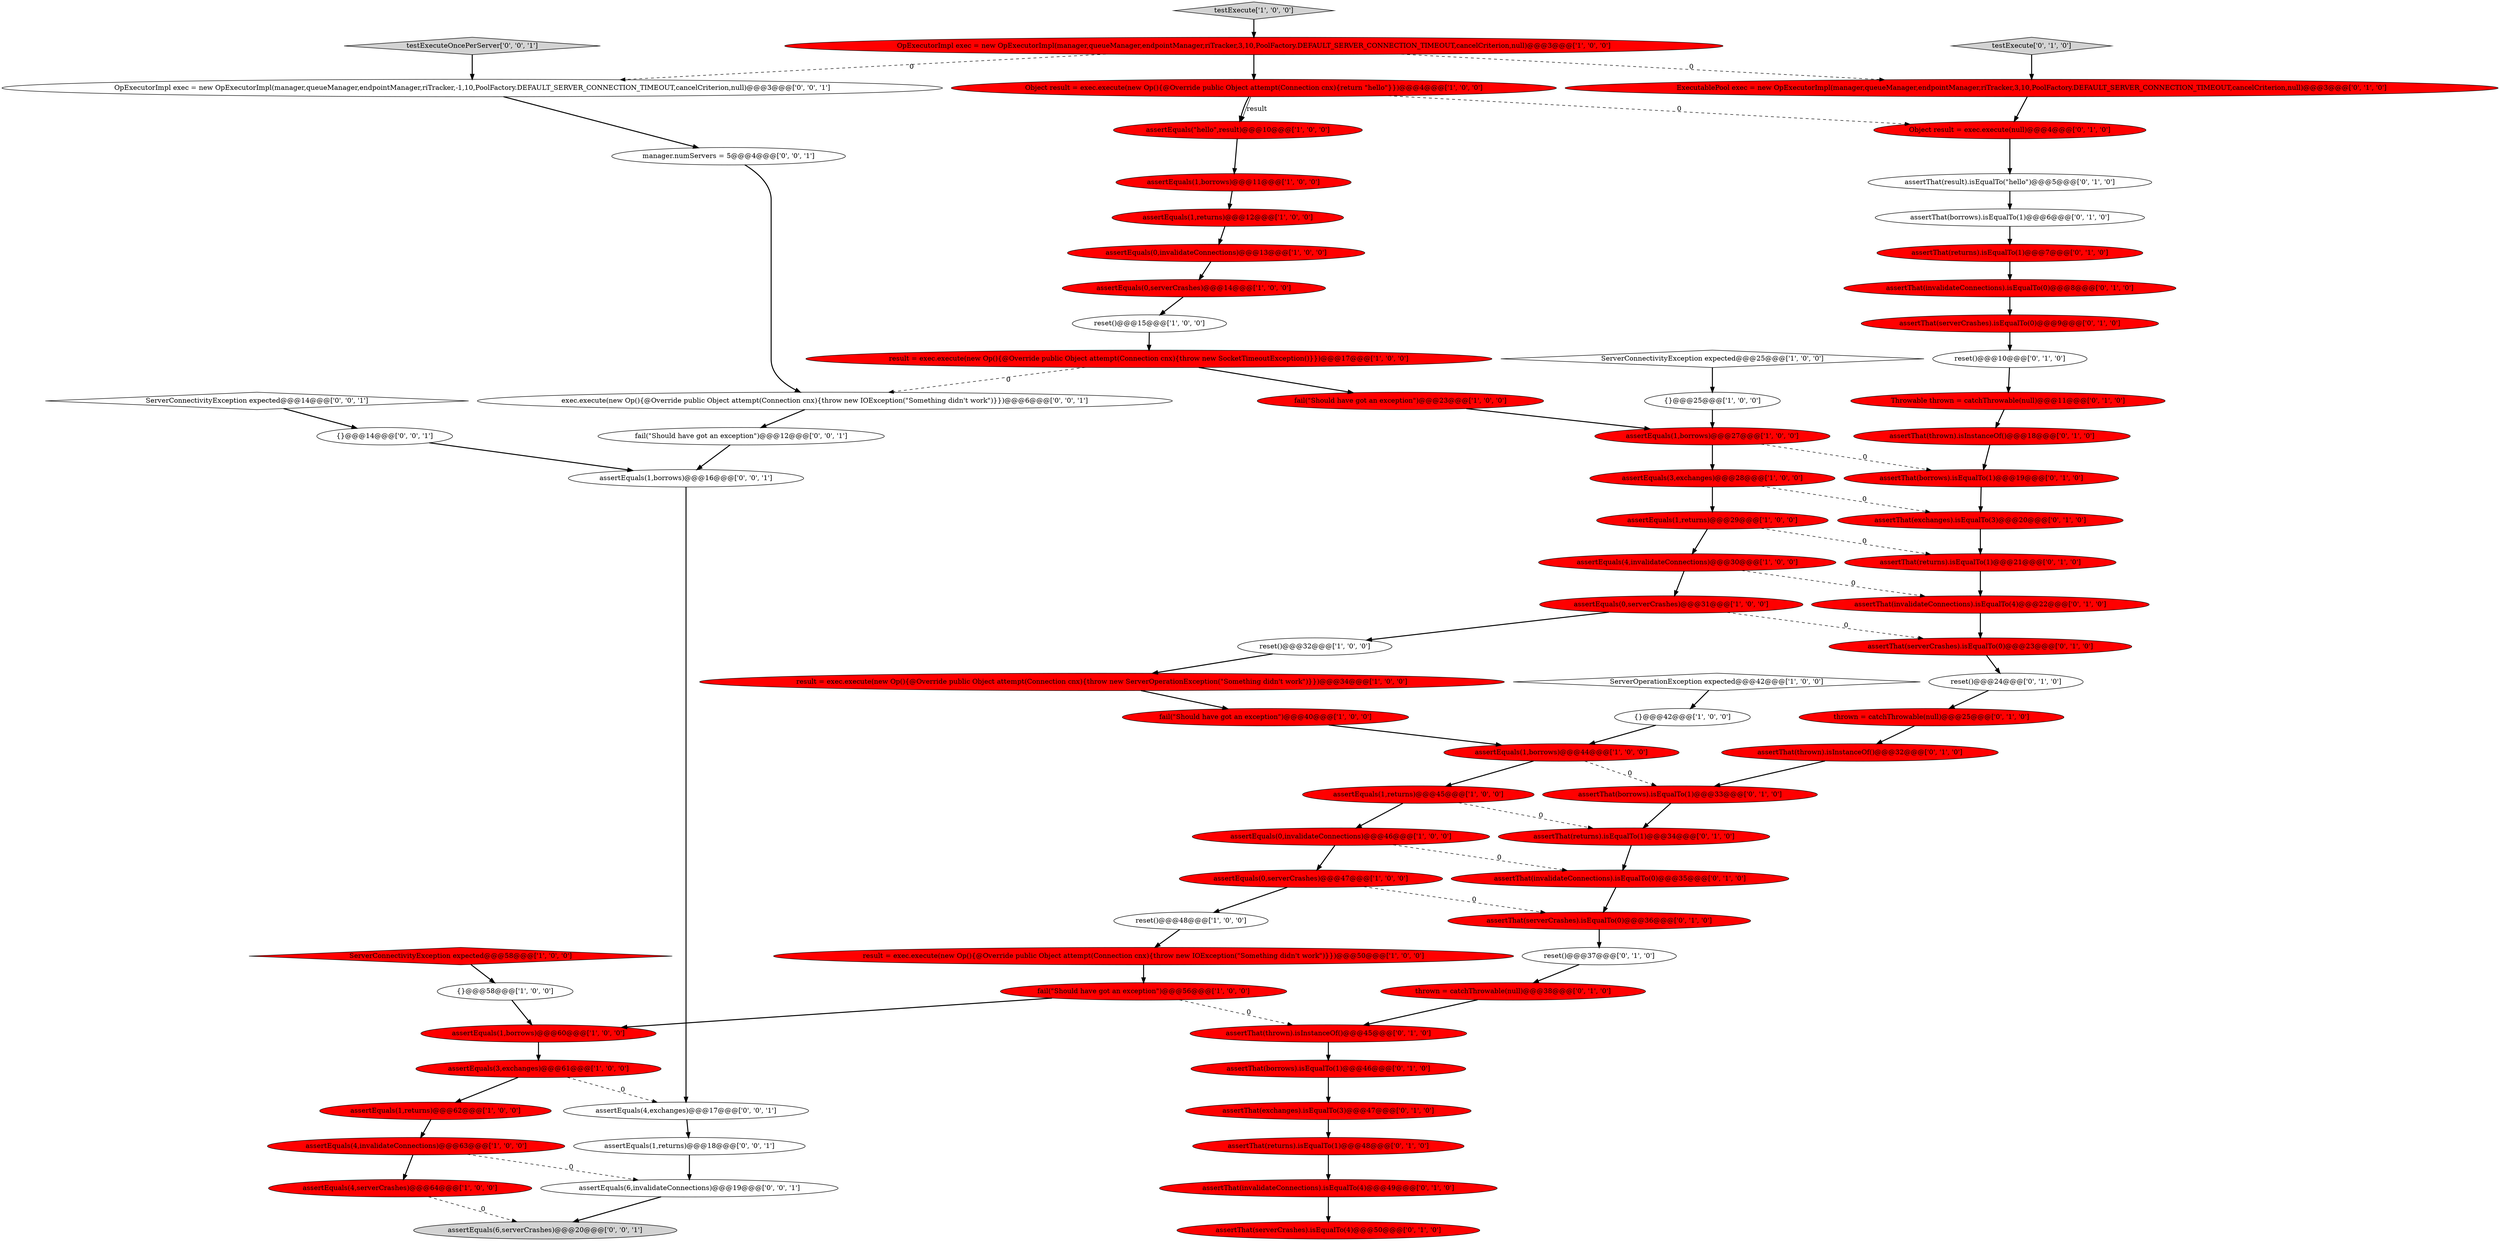 digraph {
62 [style = filled, label = "assertThat(invalidateConnections).isEqualTo(4)@@@22@@@['0', '1', '0']", fillcolor = red, shape = ellipse image = "AAA1AAABBB2BBB"];
52 [style = filled, label = "assertThat(borrows).isEqualTo(1)@@@46@@@['0', '1', '0']", fillcolor = red, shape = ellipse image = "AAA1AAABBB2BBB"];
71 [style = filled, label = "ServerConnectivityException expected@@@14@@@['0', '0', '1']", fillcolor = white, shape = diamond image = "AAA0AAABBB3BBB"];
13 [style = filled, label = "assertEquals(1,borrows)@@@27@@@['1', '0', '0']", fillcolor = red, shape = ellipse image = "AAA1AAABBB1BBB"];
14 [style = filled, label = "ServerConnectivityException expected@@@25@@@['1', '0', '0']", fillcolor = white, shape = diamond image = "AAA0AAABBB1BBB"];
11 [style = filled, label = "assertEquals(4,serverCrashes)@@@64@@@['1', '0', '0']", fillcolor = red, shape = ellipse image = "AAA1AAABBB1BBB"];
31 [style = filled, label = "assertEquals(0,invalidateConnections)@@@13@@@['1', '0', '0']", fillcolor = red, shape = ellipse image = "AAA1AAABBB1BBB"];
15 [style = filled, label = "reset()@@@48@@@['1', '0', '0']", fillcolor = white, shape = ellipse image = "AAA0AAABBB1BBB"];
35 [style = filled, label = "assertEquals(1,borrows)@@@44@@@['1', '0', '0']", fillcolor = red, shape = ellipse image = "AAA1AAABBB1BBB"];
69 [style = filled, label = "assertEquals(6,serverCrashes)@@@20@@@['0', '0', '1']", fillcolor = lightgray, shape = ellipse image = "AAA0AAABBB3BBB"];
21 [style = filled, label = "OpExecutorImpl exec = new OpExecutorImpl(manager,queueManager,endpointManager,riTracker,3,10,PoolFactory.DEFAULT_SERVER_CONNECTION_TIMEOUT,cancelCriterion,null)@@@3@@@['1', '0', '0']", fillcolor = red, shape = ellipse image = "AAA1AAABBB1BBB"];
48 [style = filled, label = "reset()@@@24@@@['0', '1', '0']", fillcolor = white, shape = ellipse image = "AAA0AAABBB2BBB"];
78 [style = filled, label = "assertEquals(6,invalidateConnections)@@@19@@@['0', '0', '1']", fillcolor = white, shape = ellipse image = "AAA0AAABBB3BBB"];
0 [style = filled, label = "reset()@@@32@@@['1', '0', '0']", fillcolor = white, shape = ellipse image = "AAA0AAABBB1BBB"];
40 [style = filled, label = "assertThat(borrows).isEqualTo(1)@@@6@@@['0', '1', '0']", fillcolor = white, shape = ellipse image = "AAA0AAABBB2BBB"];
42 [style = filled, label = "assertThat(result).isEqualTo(\"hello\")@@@5@@@['0', '1', '0']", fillcolor = white, shape = ellipse image = "AAA0AAABBB2BBB"];
65 [style = filled, label = "assertThat(serverCrashes).isEqualTo(0)@@@23@@@['0', '1', '0']", fillcolor = red, shape = ellipse image = "AAA1AAABBB2BBB"];
76 [style = filled, label = "testExecuteOncePerServer['0', '0', '1']", fillcolor = lightgray, shape = diamond image = "AAA0AAABBB3BBB"];
5 [style = filled, label = "{}@@@25@@@['1', '0', '0']", fillcolor = white, shape = ellipse image = "AAA0AAABBB1BBB"];
22 [style = filled, label = "result = exec.execute(new Op(){@Override public Object attempt(Connection cnx){throw new ServerOperationException(\"Something didn't work\")}})@@@34@@@['1', '0', '0']", fillcolor = red, shape = ellipse image = "AAA1AAABBB1BBB"];
19 [style = filled, label = "fail(\"Should have got an exception\")@@@23@@@['1', '0', '0']", fillcolor = red, shape = ellipse image = "AAA1AAABBB1BBB"];
73 [style = filled, label = "fail(\"Should have got an exception\")@@@12@@@['0', '0', '1']", fillcolor = white, shape = ellipse image = "AAA0AAABBB3BBB"];
56 [style = filled, label = "assertThat(returns).isEqualTo(1)@@@21@@@['0', '1', '0']", fillcolor = red, shape = ellipse image = "AAA1AAABBB2BBB"];
27 [style = filled, label = "testExecute['1', '0', '0']", fillcolor = lightgray, shape = diamond image = "AAA0AAABBB1BBB"];
50 [style = filled, label = "assertThat(thrown).isInstanceOf()@@@45@@@['0', '1', '0']", fillcolor = red, shape = ellipse image = "AAA1AAABBB2BBB"];
46 [style = filled, label = "reset()@@@37@@@['0', '1', '0']", fillcolor = white, shape = ellipse image = "AAA0AAABBB2BBB"];
45 [style = filled, label = "Object result = exec.execute(null)@@@4@@@['0', '1', '0']", fillcolor = red, shape = ellipse image = "AAA1AAABBB2BBB"];
57 [style = filled, label = "assertThat(thrown).isInstanceOf()@@@32@@@['0', '1', '0']", fillcolor = red, shape = ellipse image = "AAA1AAABBB2BBB"];
66 [style = filled, label = "assertThat(borrows).isEqualTo(1)@@@19@@@['0', '1', '0']", fillcolor = red, shape = ellipse image = "AAA1AAABBB2BBB"];
67 [style = filled, label = "assertThat(invalidateConnections).isEqualTo(4)@@@49@@@['0', '1', '0']", fillcolor = red, shape = ellipse image = "AAA1AAABBB2BBB"];
74 [style = filled, label = "assertEquals(1,borrows)@@@16@@@['0', '0', '1']", fillcolor = white, shape = ellipse image = "AAA0AAABBB3BBB"];
3 [style = filled, label = "assertEquals(\"hello\",result)@@@10@@@['1', '0', '0']", fillcolor = red, shape = ellipse image = "AAA1AAABBB1BBB"];
36 [style = filled, label = "ServerConnectivityException expected@@@58@@@['1', '0', '0']", fillcolor = red, shape = diamond image = "AAA1AAABBB1BBB"];
47 [style = filled, label = "assertThat(exchanges).isEqualTo(3)@@@47@@@['0', '1', '0']", fillcolor = red, shape = ellipse image = "AAA1AAABBB2BBB"];
60 [style = filled, label = "assertThat(exchanges).isEqualTo(3)@@@20@@@['0', '1', '0']", fillcolor = red, shape = ellipse image = "AAA1AAABBB2BBB"];
38 [style = filled, label = "Throwable thrown = catchThrowable(null)@@@11@@@['0', '1', '0']", fillcolor = red, shape = ellipse image = "AAA1AAABBB2BBB"];
7 [style = filled, label = "assertEquals(1,returns)@@@12@@@['1', '0', '0']", fillcolor = red, shape = ellipse image = "AAA1AAABBB1BBB"];
55 [style = filled, label = "assertThat(invalidateConnections).isEqualTo(0)@@@8@@@['0', '1', '0']", fillcolor = red, shape = ellipse image = "AAA1AAABBB2BBB"];
54 [style = filled, label = "reset()@@@10@@@['0', '1', '0']", fillcolor = white, shape = ellipse image = "AAA0AAABBB2BBB"];
29 [style = filled, label = "result = exec.execute(new Op(){@Override public Object attempt(Connection cnx){throw new IOException(\"Something didn't work\")}})@@@50@@@['1', '0', '0']", fillcolor = red, shape = ellipse image = "AAA1AAABBB1BBB"];
44 [style = filled, label = "assertThat(borrows).isEqualTo(1)@@@33@@@['0', '1', '0']", fillcolor = red, shape = ellipse image = "AAA1AAABBB2BBB"];
51 [style = filled, label = "assertThat(returns).isEqualTo(1)@@@34@@@['0', '1', '0']", fillcolor = red, shape = ellipse image = "AAA1AAABBB2BBB"];
58 [style = filled, label = "assertThat(serverCrashes).isEqualTo(4)@@@50@@@['0', '1', '0']", fillcolor = red, shape = ellipse image = "AAA1AAABBB2BBB"];
37 [style = filled, label = "assertThat(returns).isEqualTo(1)@@@7@@@['0', '1', '0']", fillcolor = red, shape = ellipse image = "AAA1AAABBB2BBB"];
33 [style = filled, label = "assertEquals(1,returns)@@@62@@@['1', '0', '0']", fillcolor = red, shape = ellipse image = "AAA1AAABBB1BBB"];
68 [style = filled, label = "assertEquals(1,returns)@@@18@@@['0', '0', '1']", fillcolor = white, shape = ellipse image = "AAA0AAABBB3BBB"];
24 [style = filled, label = "assertEquals(4,invalidateConnections)@@@30@@@['1', '0', '0']", fillcolor = red, shape = ellipse image = "AAA1AAABBB1BBB"];
72 [style = filled, label = "OpExecutorImpl exec = new OpExecutorImpl(manager,queueManager,endpointManager,riTracker,-1,10,PoolFactory.DEFAULT_SERVER_CONNECTION_TIMEOUT,cancelCriterion,null)@@@3@@@['0', '0', '1']", fillcolor = white, shape = ellipse image = "AAA0AAABBB3BBB"];
4 [style = filled, label = "assertEquals(1,borrows)@@@11@@@['1', '0', '0']", fillcolor = red, shape = ellipse image = "AAA1AAABBB1BBB"];
12 [style = filled, label = "result = exec.execute(new Op(){@Override public Object attempt(Connection cnx){throw new SocketTimeoutException()}})@@@17@@@['1', '0', '0']", fillcolor = red, shape = ellipse image = "AAA1AAABBB1BBB"];
43 [style = filled, label = "assertThat(invalidateConnections).isEqualTo(0)@@@35@@@['0', '1', '0']", fillcolor = red, shape = ellipse image = "AAA1AAABBB2BBB"];
34 [style = filled, label = "assertEquals(3,exchanges)@@@28@@@['1', '0', '0']", fillcolor = red, shape = ellipse image = "AAA1AAABBB1BBB"];
30 [style = filled, label = "Object result = exec.execute(new Op(){@Override public Object attempt(Connection cnx){return \"hello\"}})@@@4@@@['1', '0', '0']", fillcolor = red, shape = ellipse image = "AAA1AAABBB1BBB"];
17 [style = filled, label = "assertEquals(1,returns)@@@45@@@['1', '0', '0']", fillcolor = red, shape = ellipse image = "AAA1AAABBB1BBB"];
18 [style = filled, label = "assertEquals(0,serverCrashes)@@@14@@@['1', '0', '0']", fillcolor = red, shape = ellipse image = "AAA1AAABBB1BBB"];
39 [style = filled, label = "testExecute['0', '1', '0']", fillcolor = lightgray, shape = diamond image = "AAA0AAABBB2BBB"];
70 [style = filled, label = "manager.numServers = 5@@@4@@@['0', '0', '1']", fillcolor = white, shape = ellipse image = "AAA0AAABBB3BBB"];
79 [style = filled, label = "{}@@@14@@@['0', '0', '1']", fillcolor = white, shape = ellipse image = "AAA0AAABBB3BBB"];
6 [style = filled, label = "fail(\"Should have got an exception\")@@@40@@@['1', '0', '0']", fillcolor = red, shape = ellipse image = "AAA1AAABBB1BBB"];
23 [style = filled, label = "assertEquals(0,serverCrashes)@@@31@@@['1', '0', '0']", fillcolor = red, shape = ellipse image = "AAA1AAABBB1BBB"];
16 [style = filled, label = "{}@@@42@@@['1', '0', '0']", fillcolor = white, shape = ellipse image = "AAA0AAABBB1BBB"];
28 [style = filled, label = "assertEquals(0,serverCrashes)@@@47@@@['1', '0', '0']", fillcolor = red, shape = ellipse image = "AAA1AAABBB1BBB"];
32 [style = filled, label = "{}@@@58@@@['1', '0', '0']", fillcolor = white, shape = ellipse image = "AAA0AAABBB1BBB"];
1 [style = filled, label = "assertEquals(1,borrows)@@@60@@@['1', '0', '0']", fillcolor = red, shape = ellipse image = "AAA1AAABBB1BBB"];
53 [style = filled, label = "ExecutablePool exec = new OpExecutorImpl(manager,queueManager,endpointManager,riTracker,3,10,PoolFactory.DEFAULT_SERVER_CONNECTION_TIMEOUT,cancelCriterion,null)@@@3@@@['0', '1', '0']", fillcolor = red, shape = ellipse image = "AAA1AAABBB2BBB"];
75 [style = filled, label = "assertEquals(4,exchanges)@@@17@@@['0', '0', '1']", fillcolor = white, shape = ellipse image = "AAA0AAABBB3BBB"];
77 [style = filled, label = "exec.execute(new Op(){@Override public Object attempt(Connection cnx){throw new IOException(\"Something didn't work\")}})@@@6@@@['0', '0', '1']", fillcolor = white, shape = ellipse image = "AAA0AAABBB3BBB"];
20 [style = filled, label = "assertEquals(4,invalidateConnections)@@@63@@@['1', '0', '0']", fillcolor = red, shape = ellipse image = "AAA1AAABBB1BBB"];
26 [style = filled, label = "reset()@@@15@@@['1', '0', '0']", fillcolor = white, shape = ellipse image = "AAA0AAABBB1BBB"];
2 [style = filled, label = "ServerOperationException expected@@@42@@@['1', '0', '0']", fillcolor = white, shape = diamond image = "AAA0AAABBB1BBB"];
61 [style = filled, label = "assertThat(serverCrashes).isEqualTo(0)@@@36@@@['0', '1', '0']", fillcolor = red, shape = ellipse image = "AAA1AAABBB2BBB"];
63 [style = filled, label = "assertThat(returns).isEqualTo(1)@@@48@@@['0', '1', '0']", fillcolor = red, shape = ellipse image = "AAA1AAABBB2BBB"];
9 [style = filled, label = "assertEquals(0,invalidateConnections)@@@46@@@['1', '0', '0']", fillcolor = red, shape = ellipse image = "AAA1AAABBB1BBB"];
59 [style = filled, label = "thrown = catchThrowable(null)@@@38@@@['0', '1', '0']", fillcolor = red, shape = ellipse image = "AAA1AAABBB2BBB"];
41 [style = filled, label = "assertThat(thrown).isInstanceOf()@@@18@@@['0', '1', '0']", fillcolor = red, shape = ellipse image = "AAA1AAABBB2BBB"];
10 [style = filled, label = "fail(\"Should have got an exception\")@@@56@@@['1', '0', '0']", fillcolor = red, shape = ellipse image = "AAA1AAABBB1BBB"];
8 [style = filled, label = "assertEquals(1,returns)@@@29@@@['1', '0', '0']", fillcolor = red, shape = ellipse image = "AAA1AAABBB1BBB"];
25 [style = filled, label = "assertEquals(3,exchanges)@@@61@@@['1', '0', '0']", fillcolor = red, shape = ellipse image = "AAA1AAABBB1BBB"];
64 [style = filled, label = "assertThat(serverCrashes).isEqualTo(0)@@@9@@@['0', '1', '0']", fillcolor = red, shape = ellipse image = "AAA1AAABBB2BBB"];
49 [style = filled, label = "thrown = catchThrowable(null)@@@25@@@['0', '1', '0']", fillcolor = red, shape = ellipse image = "AAA1AAABBB2BBB"];
6->35 [style = bold, label=""];
25->33 [style = bold, label=""];
10->50 [style = dashed, label="0"];
17->9 [style = bold, label=""];
73->74 [style = bold, label=""];
65->48 [style = bold, label=""];
38->41 [style = bold, label=""];
7->31 [style = bold, label=""];
61->46 [style = bold, label=""];
21->30 [style = bold, label=""];
37->55 [style = bold, label=""];
3->4 [style = bold, label=""];
44->51 [style = bold, label=""];
26->12 [style = bold, label=""];
52->47 [style = bold, label=""];
62->65 [style = bold, label=""];
45->42 [style = bold, label=""];
75->68 [style = bold, label=""];
66->60 [style = bold, label=""];
68->78 [style = bold, label=""];
21->72 [style = dashed, label="0"];
67->58 [style = bold, label=""];
55->64 [style = bold, label=""];
54->38 [style = bold, label=""];
46->59 [style = bold, label=""];
40->37 [style = bold, label=""];
2->16 [style = bold, label=""];
13->34 [style = bold, label=""];
48->49 [style = bold, label=""];
12->77 [style = dashed, label="0"];
71->79 [style = bold, label=""];
41->66 [style = bold, label=""];
56->62 [style = bold, label=""];
34->8 [style = bold, label=""];
47->63 [style = bold, label=""];
11->69 [style = dashed, label="0"];
42->40 [style = bold, label=""];
30->45 [style = dashed, label="0"];
24->62 [style = dashed, label="0"];
25->75 [style = dashed, label="0"];
19->13 [style = bold, label=""];
20->78 [style = dashed, label="0"];
35->17 [style = bold, label=""];
10->1 [style = bold, label=""];
15->29 [style = bold, label=""];
22->6 [style = bold, label=""];
60->56 [style = bold, label=""];
8->24 [style = bold, label=""];
74->75 [style = bold, label=""];
59->50 [style = bold, label=""];
77->73 [style = bold, label=""];
18->26 [style = bold, label=""];
39->53 [style = bold, label=""];
23->0 [style = bold, label=""];
4->7 [style = bold, label=""];
9->43 [style = dashed, label="0"];
9->28 [style = bold, label=""];
43->61 [style = bold, label=""];
13->66 [style = dashed, label="0"];
17->51 [style = dashed, label="0"];
30->3 [style = bold, label=""];
5->13 [style = bold, label=""];
32->1 [style = bold, label=""];
63->67 [style = bold, label=""];
30->3 [style = solid, label="result"];
29->10 [style = bold, label=""];
51->43 [style = bold, label=""];
27->21 [style = bold, label=""];
1->25 [style = bold, label=""];
28->61 [style = dashed, label="0"];
20->11 [style = bold, label=""];
14->5 [style = bold, label=""];
24->23 [style = bold, label=""];
28->15 [style = bold, label=""];
33->20 [style = bold, label=""];
72->70 [style = bold, label=""];
70->77 [style = bold, label=""];
36->32 [style = bold, label=""];
31->18 [style = bold, label=""];
64->54 [style = bold, label=""];
50->52 [style = bold, label=""];
35->44 [style = dashed, label="0"];
23->65 [style = dashed, label="0"];
8->56 [style = dashed, label="0"];
76->72 [style = bold, label=""];
21->53 [style = dashed, label="0"];
0->22 [style = bold, label=""];
78->69 [style = bold, label=""];
79->74 [style = bold, label=""];
57->44 [style = bold, label=""];
16->35 [style = bold, label=""];
49->57 [style = bold, label=""];
12->19 [style = bold, label=""];
34->60 [style = dashed, label="0"];
53->45 [style = bold, label=""];
}
